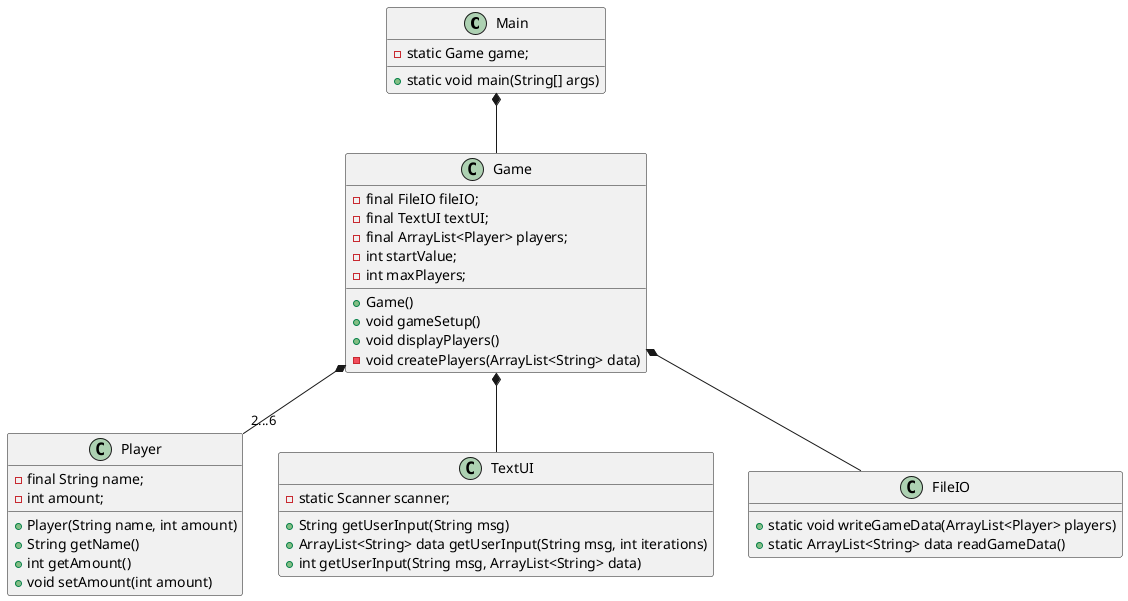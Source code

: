 @startuml


class Main {
    - static Game game;
    + static void main(String[] args)
}

class Game {
    - final FileIO fileIO;
    - final TextUI textUI;
    - final ArrayList<Player> players;
    - int startValue;
    - int maxPlayers;
    + Game()
    + void gameSetup()
    + void displayPlayers()
    - void createPlayers(ArrayList<String> data)
}

class Player {
    - final String name;
    - int amount;
    + Player(String name, int amount)
    + String getName()
    + int getAmount()
    + void setAmount(int amount)
}

class TextUI {
    - static Scanner scanner;
    + String getUserInput(String msg)
    + ArrayList<String> data getUserInput(String msg, int iterations)
    + int getUserInput(String msg, ArrayList<String> data)
}

class FileIO {
    + static void writeGameData(ArrayList<Player> players)
    + static ArrayList<String> data readGameData()
}

Main *-- Game

Game *-- "2...6" Player
Game *-- TextUI
Game *-- FileIO

@enduml
